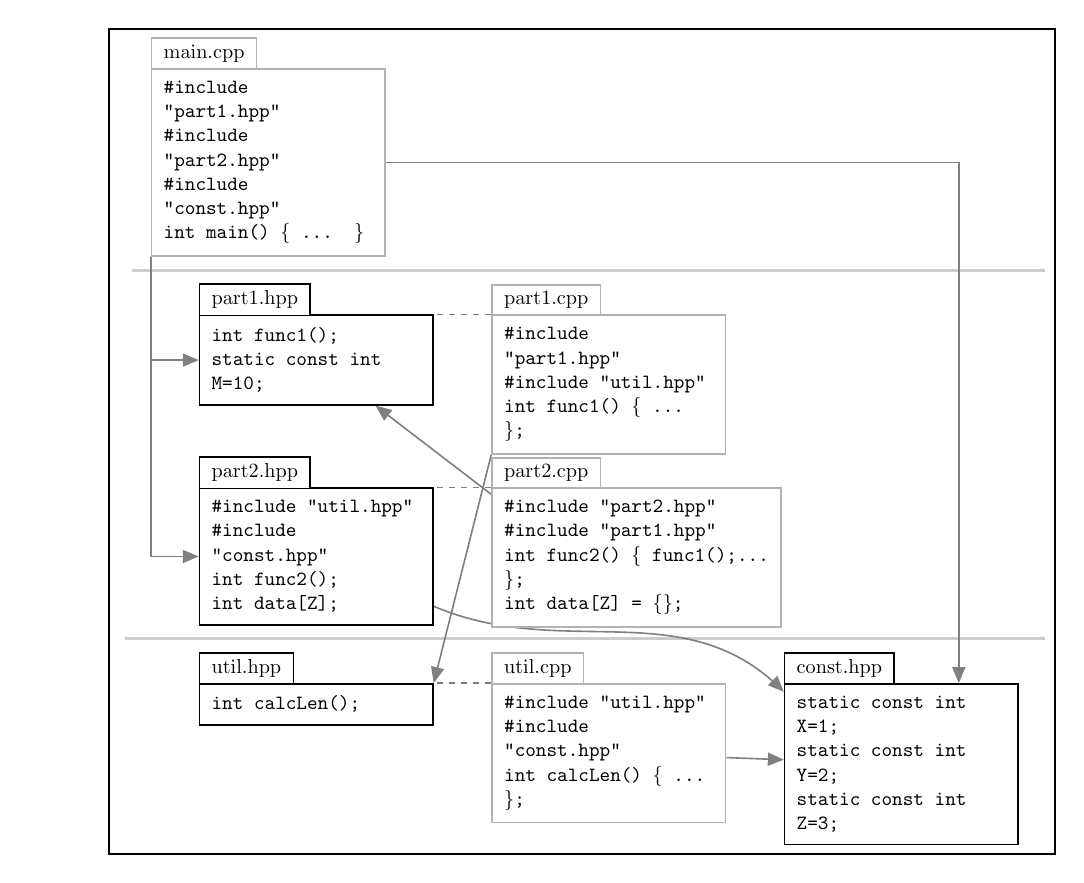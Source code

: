 \usetikzlibrary{backgrounds,positioning}
\usetikzlibrary{decorations.pathreplacing}
\usetikzlibrary{shapes}
\usetikzlibrary{shapes.multipart}
\usetikzlibrary{arrows}

\pgfdeclarelayer{background}
\pgfdeclarelayer{back}
\pgfsetlayers{background,back,main}

\resizebox {\columnwidth} {!} {    % (2) scale to exact column width
\begin{tikzpicture}[
      background rectangle/.style={fill=white,draw=black,line width=1pt}, show background rectangle,
]

\tikzstyle{mybox} = [draw, fill=black!0, very thick,
    rectangle, inner sep=8pt, inner ysep=16pt]
\tikzstyle{fancytitle} =[fill=black!0, draw, very thick, text=black!100, rectangle, inner xsep=6pt,yshift=7.2pt,right=0pt]
\tikzstyle{modul} =[text=black!100, rectangle, inner sep=6pt]
\tikzstyle{cpp} =[fill=black!0, draw=black!30, thick]
\tikzstyle{code} =[cpp,font=\tt]
\tikzstyle{hpp} =[fill=black!0, draw, thick]
\tikzstyle{hcode} =[hpp,font=\tt]


  \node at (0,0) (main) [modul,code] {%
	\begin{minipage}{0.30\textwidth}
      \#include "part1.hpp" \\
      \#include "part2.hpp" \\
      \#include "const.hpp" \\ 
	  int main() \{ ... \} 
    \end{minipage}%
  };
  \node[fancytitle,cpp] at (main.north west) {main.cpp};

  \node [below=of main.south east,xshift=-8ex] (teil1hpp) [modul,hcode] {%
	\begin{minipage}{0.30\textwidth}
	  int func1(); \\
      static const int M=10;
    \end{minipage}%
  };
  \node[fancytitle,hpp] at (teil1hpp.north west) (a1) {part1.hpp};

  \node [right=of teil1hpp.north east, anchor=north west] (teil1cpp) [modul,code] {%
	\begin{minipage}{0.30\textwidth}
      \#include "part1.hpp" \\
      \#include "{}util.hpp" \\ 
	  int func1() \{ ... \};
    \end{minipage}%
  };
  \node[fancytitle,cpp] at (teil1cpp.north west){part1.cpp};


  \node [below=of teil1hpp,yshift=-12pt] (teil2hpp) [modul,hcode] {%
	\begin{minipage}{0.30\textwidth}
      \#include "{}util.hpp" \\ 
      \#include "const.hpp" \\ 
	  int func2(); \\
          int data[Z];
    \end{minipage}%
  };
  \node[fancytitle,hpp] at (teil2hpp.north west) {part2.hpp};

  \node [right=of teil2hpp.north east, anchor=north west] (teil2cpp) [modul,code] {%
      \begin{minipage}{0.38\textwidth}
      \#include "part2.hpp" \\
      \#include "part1.hpp" \\
      int func2() \{ func1();... \}; \\
      int data[Z] = \{\};
    \end{minipage}%
  };
  \node[fancytitle,cpp] at (teil2cpp.north west) {part2.cpp};


  \node [below=of teil2hpp] (utilhpp) [modul,hcode] {%
	\begin{minipage}{0.30\textwidth}
	  int calcLen();
    \end{minipage}%
  };
  \node[fancytitle,hpp] at (utilhpp.north west) (a2) {util.hpp};

  \node [right=of utilhpp.north east, anchor=north west] (utilcpp) [modul,code] {%
	\begin{minipage}{0.30\textwidth}
      \#include "{}util.hpp" \\ 
      \#include "const.hpp" \\ 
	  int calcLen() \{ ... \};
    \end{minipage}%
  };
  \node[fancytitle,cpp] at (utilcpp.north west) {util.cpp};

  \node [right=of utilcpp.north east, anchor=north west] (consthpp) [modul,hcode] {%
	\begin{minipage}{0.30\textwidth}
	  static const int X=1; \\
	  static const int Y=2; \\
	  static const int Z=3;
    \end{minipage}%
  };
  \node[fancytitle,hpp] at (consthpp.north west) {const.hpp};

\begin{pgfonlayer}{back}

 \path (main.south west) -- (a1.north west) node[midway] (aa) {};
 \path (main.south west)[xshift=-3ex] |- (aa) node[midway] (aaa) {};
   \draw[ultra thick,draw=black!20] (aaa) -- ([xshift=3ex]aaa -| consthpp.north east);

 \path (teil2hpp.south west) -- (a2.north west) node[midway] (bb) {};
   \draw[ultra thick,draw=black!20] (aaa |- bb) -- ([xshift=3ex]bb -| consthpp.north east);

\begin{scope}[->,thick,black!50]
 \draw[arrows={-triangle 45}]	(main.south west) |- (teil1hpp.west);
 \draw[arrows={-triangle 45}]   (main.south west) |- (teil2hpp)  ;
 \draw[arrows={-triangle 45}]   (main.east) -| ([xshift=1cm]consthpp.north);
 \draw[arrows={-triangle 45}]  	(teil1cpp.south west)  -- (utilhpp.north east);
 \draw[arrows={-triangle 45}]  	([yshift=1.1cm]teil2cpp.west)  -- (teil1hpp);
 \draw[arrows={-triangle 45}]  	(teil2hpp) edge [out=-23] ([yshift=-1ex]consthpp.north west); 
 \draw[arrows={-triangle 45}]  	(utilcpp) -- (consthpp);
\end{scope}

\begin{scope}
 \draw[thick,dashed,black!50] 	(teil1cpp.north west) -- (teil1hpp.north east);
 \draw[thick,dashed,black!50] 	(teil2cpp.north west) -- (teil2hpp.north east);
 \draw[thick,dashed,black!50] 	(utilcpp.north west) -- (utilhpp.north east);
\end{scope}
\end{pgfonlayer}



\end{tikzpicture}%
}